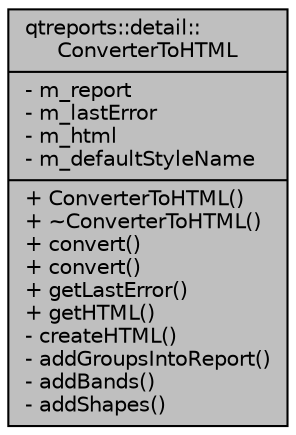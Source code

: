 digraph "qtreports::detail::ConverterToHTML"
{
 // INTERACTIVE_SVG=YES
  bgcolor="transparent";
  edge [fontname="Helvetica",fontsize="10",labelfontname="Helvetica",labelfontsize="10"];
  node [fontname="Helvetica",fontsize="10",shape=record];
  Node1 [label="{qtreports::detail::\lConverterToHTML\n|- m_report\l- m_lastError\l- m_html\l- m_defaultStyleName\l|+ ConverterToHTML()\l+ ~ConverterToHTML()\l+ convert()\l+ convert()\l+ getLastError()\l+ getHTML()\l- createHTML()\l- addGroupsIntoReport()\l- addBands()\l- addShapes()\l}",height=0.2,width=0.4,color="black", fillcolor="grey75", style="filled", fontcolor="black"];
}
